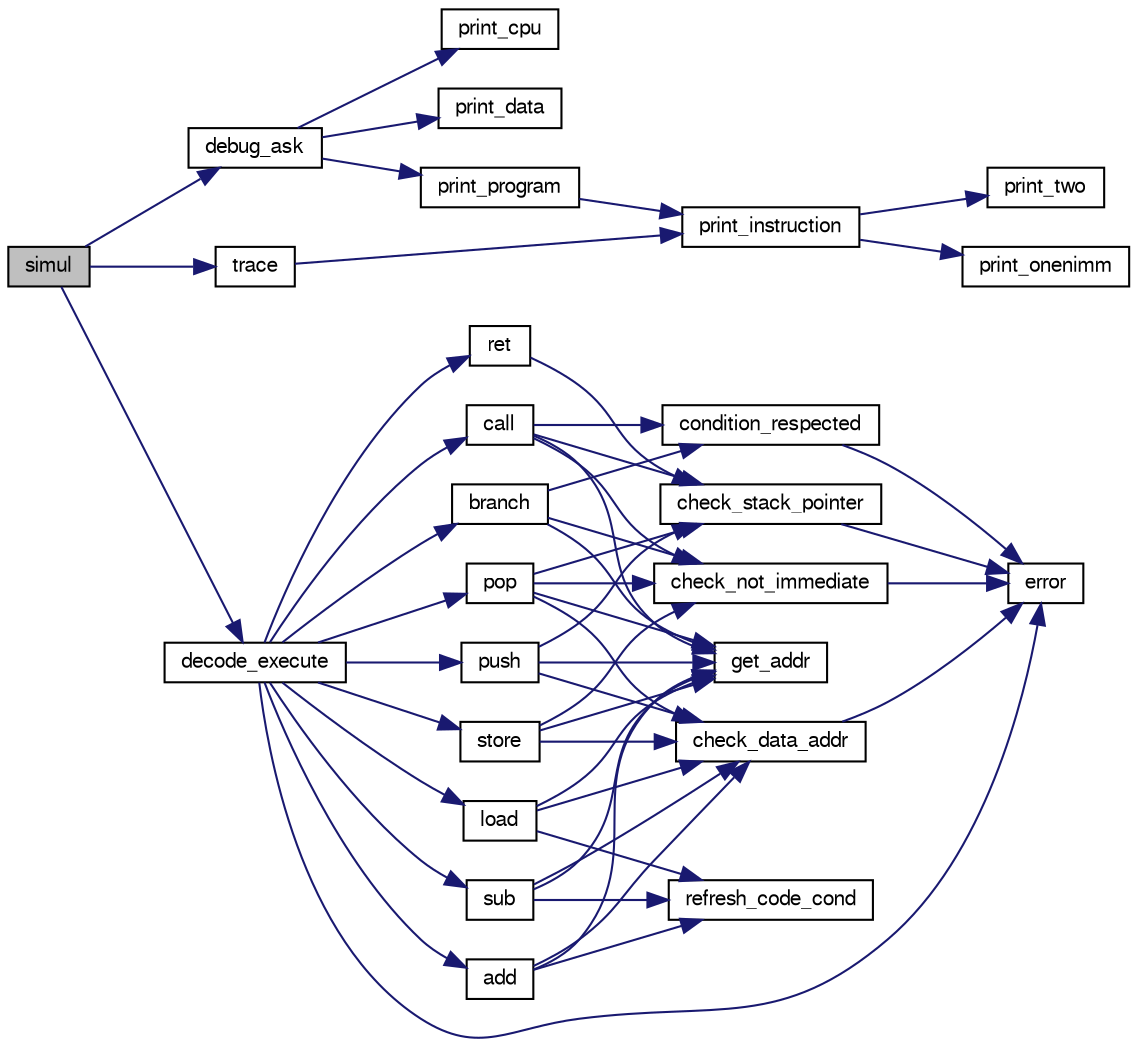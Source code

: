 digraph "simul"
{
  edge [fontname="FreeSans",fontsize="10",labelfontname="FreeSans",labelfontsize="10"];
  node [fontname="FreeSans",fontsize="10",shape=record];
  rankdir="LR";
  Node1 [label="simul",height=0.2,width=0.4,color="black", fillcolor="grey75", style="filled" fontcolor="black"];
  Node1 -> Node2 [color="midnightblue",fontsize="10",style="solid",fontname="FreeSans"];
  Node2 [label="debug_ask",height=0.2,width=0.4,color="black", fillcolor="white", style="filled",URL="$debug_8c.html#a3a88fdc680b7a1ae8c4c7c8ddee730ab",tooltip="Dialogue de mise au point interactive pour l&#39;instruction courante. "];
  Node2 -> Node3 [color="midnightblue",fontsize="10",style="solid",fontname="FreeSans"];
  Node3 [label="print_cpu",height=0.2,width=0.4,color="black", fillcolor="white", style="filled",URL="$machine_8c.html#a87cfff30238b966cfc3c0c416d7076e9",tooltip="Affichage des registres du CPU. "];
  Node2 -> Node4 [color="midnightblue",fontsize="10",style="solid",fontname="FreeSans"];
  Node4 [label="print_data",height=0.2,width=0.4,color="black", fillcolor="white", style="filled",URL="$machine_8c.html#a549be6eaf631d871e9357513c748640d",tooltip="Affichage des données du programme. "];
  Node2 -> Node5 [color="midnightblue",fontsize="10",style="solid",fontname="FreeSans"];
  Node5 [label="print_program",height=0.2,width=0.4,color="black", fillcolor="white", style="filled",URL="$machine_8c.html#aba3ce4987ef379073d9d3f31debf89e7",tooltip="Affichage des instructions du programme. "];
  Node5 -> Node6 [color="midnightblue",fontsize="10",style="solid",fontname="FreeSans"];
  Node6 [label="print_instruction",height=0.2,width=0.4,color="black", fillcolor="white", style="filled",URL="$instruction_8c.html#a437080d5e8c504588a47d0dba468492f",tooltip="Impression d&#39;une instruction sous forme lisible (désassemblage) "];
  Node6 -> Node7 [color="midnightblue",fontsize="10",style="solid",fontname="FreeSans"];
  Node7 [label="print_onenimm",height=0.2,width=0.4,color="black", fillcolor="white", style="filled",URL="$instruction_8c.html#a565009e44447ebfc415033b22cd1c686",tooltip="Impression d&#39;une instruction avec 1 arguments. "];
  Node6 -> Node8 [color="midnightblue",fontsize="10",style="solid",fontname="FreeSans"];
  Node8 [label="print_two",height=0.2,width=0.4,color="black", fillcolor="white", style="filled",URL="$instruction_8c.html#ac6005445c4b237f95e9380172baa4dde",tooltip="Impression d&#39;une instruction avec 2 arguments. "];
  Node1 -> Node9 [color="midnightblue",fontsize="10",style="solid",fontname="FreeSans"];
  Node9 [label="decode_execute",height=0.2,width=0.4,color="black", fillcolor="white", style="filled",URL="$exec_8c.html#a41471ced34d27777447c2609173af7de",tooltip="Décodage et exécution d&#39;une instruction. "];
  Node9 -> Node10 [color="midnightblue",fontsize="10",style="solid",fontname="FreeSans"];
  Node10 [label="add",height=0.2,width=0.4,color="black", fillcolor="white", style="filled",URL="$exec_8c.html#a7ee7713b6e85c2188ab02f2915de93f8",tooltip="Décodage et éxecution de l&#39;instruction ADD. "];
  Node10 -> Node11 [color="midnightblue",fontsize="10",style="solid",fontname="FreeSans"];
  Node11 [label="check_data_addr",height=0.2,width=0.4,color="black", fillcolor="white", style="filled",URL="$exec_8c.html#a1b19957c8ac7dd391d06624309eb18be",tooltip="Vérifie qu&#39;on n&#39;a pas d&#39;erreur de segmentation dans la pile de donnée. "];
  Node11 -> Node12 [color="midnightblue",fontsize="10",style="solid",fontname="FreeSans"];
  Node12 [label="error",height=0.2,width=0.4,color="black", fillcolor="white", style="filled",URL="$error_8c.html#a531bb138b38aef758b45a442aa53938a",tooltip="Affichage d&#39;une erreur et fin du simulateur. "];
  Node10 -> Node13 [color="midnightblue",fontsize="10",style="solid",fontname="FreeSans"];
  Node13 [label="get_addr",height=0.2,width=0.4,color="black", fillcolor="white", style="filled",URL="$exec_8c.html#a9369d8b1809f362e5673d5a88ea53383"];
  Node10 -> Node14 [color="midnightblue",fontsize="10",style="solid",fontname="FreeSans"];
  Node14 [label="refresh_code_cond",height=0.2,width=0.4,color="black", fillcolor="white", style="filled",URL="$exec_8c.html#a7256733a37515438999c273c98b7ad3a",tooltip="Met à jour le code condition selon la valeur de registre. "];
  Node9 -> Node15 [color="midnightblue",fontsize="10",style="solid",fontname="FreeSans"];
  Node15 [label="branch",height=0.2,width=0.4,color="black", fillcolor="white", style="filled",URL="$exec_8c.html#a16b312c92b0fbfd48a29322bb499b737",tooltip="Décodage et éxecution de l&#39;instruction BRANCH. "];
  Node15 -> Node16 [color="midnightblue",fontsize="10",style="solid",fontname="FreeSans"];
  Node16 [label="check_not_immediate",height=0.2,width=0.4,color="black", fillcolor="white", style="filled",URL="$exec_8c.html#a904e57fd35e1c714a08ec8e84b3b6bf7",tooltip="Contrôle que l&#39;instruction n&#39;est pas immédiate. "];
  Node16 -> Node12 [color="midnightblue",fontsize="10",style="solid",fontname="FreeSans"];
  Node15 -> Node17 [color="midnightblue",fontsize="10",style="solid",fontname="FreeSans"];
  Node17 [label="condition_respected",height=0.2,width=0.4,color="black", fillcolor="white", style="filled",URL="$exec_8c.html#a0b06e1f7d6189551ede2f91fad495577",tooltip="Contrôle si la condition de branchement C est respectée. "];
  Node17 -> Node12 [color="midnightblue",fontsize="10",style="solid",fontname="FreeSans"];
  Node15 -> Node13 [color="midnightblue",fontsize="10",style="solid",fontname="FreeSans"];
  Node9 -> Node18 [color="midnightblue",fontsize="10",style="solid",fontname="FreeSans"];
  Node18 [label="call",height=0.2,width=0.4,color="black", fillcolor="white", style="filled",URL="$exec_8c.html#ae92e2b60b587827a53e9eeda2d1ce875",tooltip="Décodage et éxecution de l&#39;instruction CALL. "];
  Node18 -> Node16 [color="midnightblue",fontsize="10",style="solid",fontname="FreeSans"];
  Node18 -> Node19 [color="midnightblue",fontsize="10",style="solid",fontname="FreeSans"];
  Node19 [label="check_stack_pointer",height=0.2,width=0.4,color="black", fillcolor="white", style="filled",URL="$exec_8c.html#aeefa09ce301537e7637b9a9c24a5febd",tooltip="Contrôle que le sommet de pile est valide. "];
  Node19 -> Node12 [color="midnightblue",fontsize="10",style="solid",fontname="FreeSans"];
  Node18 -> Node17 [color="midnightblue",fontsize="10",style="solid",fontname="FreeSans"];
  Node18 -> Node13 [color="midnightblue",fontsize="10",style="solid",fontname="FreeSans"];
  Node9 -> Node12 [color="midnightblue",fontsize="10",style="solid",fontname="FreeSans"];
  Node9 -> Node20 [color="midnightblue",fontsize="10",style="solid",fontname="FreeSans"];
  Node20 [label="load",height=0.2,width=0.4,color="black", fillcolor="white", style="filled",URL="$exec_8c.html#a3ffc341e4de6e5d18c2aaa75bb1d1bd4",tooltip="Ensemble des instructions avec opérations. "];
  Node20 -> Node11 [color="midnightblue",fontsize="10",style="solid",fontname="FreeSans"];
  Node20 -> Node13 [color="midnightblue",fontsize="10",style="solid",fontname="FreeSans"];
  Node20 -> Node14 [color="midnightblue",fontsize="10",style="solid",fontname="FreeSans"];
  Node9 -> Node21 [color="midnightblue",fontsize="10",style="solid",fontname="FreeSans"];
  Node21 [label="pop",height=0.2,width=0.4,color="black", fillcolor="white", style="filled",URL="$exec_8c.html#aee15e6caec7d046384f6c7832fd5f8b1",tooltip="Décodage et éxecution de l&#39;instruction POP. "];
  Node21 -> Node11 [color="midnightblue",fontsize="10",style="solid",fontname="FreeSans"];
  Node21 -> Node16 [color="midnightblue",fontsize="10",style="solid",fontname="FreeSans"];
  Node21 -> Node19 [color="midnightblue",fontsize="10",style="solid",fontname="FreeSans"];
  Node21 -> Node13 [color="midnightblue",fontsize="10",style="solid",fontname="FreeSans"];
  Node9 -> Node22 [color="midnightblue",fontsize="10",style="solid",fontname="FreeSans"];
  Node22 [label="push",height=0.2,width=0.4,color="black", fillcolor="white", style="filled",URL="$exec_8c.html#a8ffee845fd1b2304ae12874ab95b13a3",tooltip="Décodage et éxecution de l&#39;instruction PUSH. "];
  Node22 -> Node11 [color="midnightblue",fontsize="10",style="solid",fontname="FreeSans"];
  Node22 -> Node19 [color="midnightblue",fontsize="10",style="solid",fontname="FreeSans"];
  Node22 -> Node13 [color="midnightblue",fontsize="10",style="solid",fontname="FreeSans"];
  Node9 -> Node23 [color="midnightblue",fontsize="10",style="solid",fontname="FreeSans"];
  Node23 [label="ret",height=0.2,width=0.4,color="black", fillcolor="white", style="filled",URL="$exec_8c.html#acfdb4470feb4f92a231c3314185c9f4a",tooltip="Décodage et éxecution de l&#39;instruction RET. "];
  Node23 -> Node19 [color="midnightblue",fontsize="10",style="solid",fontname="FreeSans"];
  Node9 -> Node24 [color="midnightblue",fontsize="10",style="solid",fontname="FreeSans"];
  Node24 [label="store",height=0.2,width=0.4,color="black", fillcolor="white", style="filled",URL="$exec_8c.html#a4f4f15617a93854e66e215b1b5976385",tooltip="Décodage et éxecution de l&#39;instruction STORE. "];
  Node24 -> Node11 [color="midnightblue",fontsize="10",style="solid",fontname="FreeSans"];
  Node24 -> Node16 [color="midnightblue",fontsize="10",style="solid",fontname="FreeSans"];
  Node24 -> Node13 [color="midnightblue",fontsize="10",style="solid",fontname="FreeSans"];
  Node9 -> Node25 [color="midnightblue",fontsize="10",style="solid",fontname="FreeSans"];
  Node25 [label="sub",height=0.2,width=0.4,color="black", fillcolor="white", style="filled",URL="$exec_8c.html#a3f80bd12c3f294a72d93d559f5c238ca",tooltip="Décodage et éxecution de l&#39;instruction SUB. "];
  Node25 -> Node11 [color="midnightblue",fontsize="10",style="solid",fontname="FreeSans"];
  Node25 -> Node13 [color="midnightblue",fontsize="10",style="solid",fontname="FreeSans"];
  Node25 -> Node14 [color="midnightblue",fontsize="10",style="solid",fontname="FreeSans"];
  Node1 -> Node26 [color="midnightblue",fontsize="10",style="solid",fontname="FreeSans"];
  Node26 [label="trace",height=0.2,width=0.4,color="black", fillcolor="white", style="filled",URL="$exec_8c.html#aae353f8fd7ccdbebd6c37fc0f75d12d3",tooltip="Trace de l&#39;exécution. "];
  Node26 -> Node6 [color="midnightblue",fontsize="10",style="solid",fontname="FreeSans"];
}
